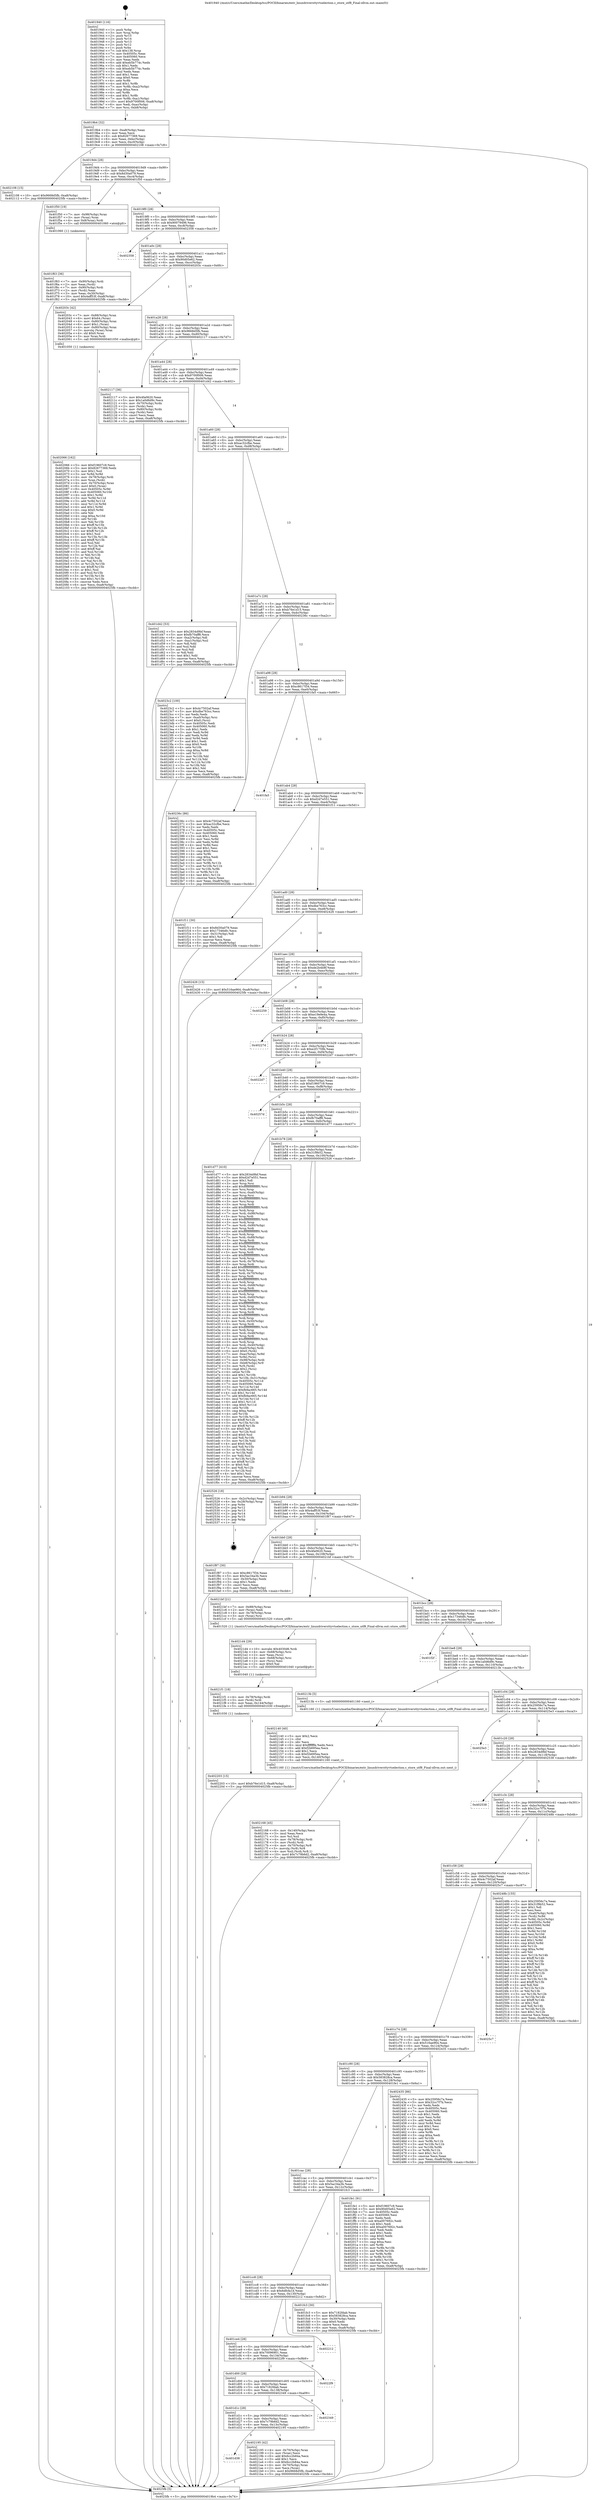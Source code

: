 digraph "0x401940" {
  label = "0x401940 (/mnt/c/Users/mathe/Desktop/tcc/POCII/binaries/extr_linuxdriversttyvtselection.c_store_utf8_Final-ollvm.out::main(0))"
  labelloc = "t"
  node[shape=record]

  Entry [label="",width=0.3,height=0.3,shape=circle,fillcolor=black,style=filled]
  "0x4019b4" [label="{
     0x4019b4 [32]\l
     | [instrs]\l
     &nbsp;&nbsp;0x4019b4 \<+6\>: mov -0xa8(%rbp),%eax\l
     &nbsp;&nbsp;0x4019ba \<+2\>: mov %eax,%ecx\l
     &nbsp;&nbsp;0x4019bc \<+6\>: sub $0x82677369,%ecx\l
     &nbsp;&nbsp;0x4019c2 \<+6\>: mov %eax,-0xbc(%rbp)\l
     &nbsp;&nbsp;0x4019c8 \<+6\>: mov %ecx,-0xc0(%rbp)\l
     &nbsp;&nbsp;0x4019ce \<+6\>: je 0000000000402108 \<main+0x7c8\>\l
  }"]
  "0x402108" [label="{
     0x402108 [15]\l
     | [instrs]\l
     &nbsp;&nbsp;0x402108 \<+10\>: movl $0x9668d5fb,-0xa8(%rbp)\l
     &nbsp;&nbsp;0x402112 \<+5\>: jmp 00000000004025fb \<main+0xcbb\>\l
  }"]
  "0x4019d4" [label="{
     0x4019d4 [28]\l
     | [instrs]\l
     &nbsp;&nbsp;0x4019d4 \<+5\>: jmp 00000000004019d9 \<main+0x99\>\l
     &nbsp;&nbsp;0x4019d9 \<+6\>: mov -0xbc(%rbp),%eax\l
     &nbsp;&nbsp;0x4019df \<+5\>: sub $0x8d30a079,%eax\l
     &nbsp;&nbsp;0x4019e4 \<+6\>: mov %eax,-0xc4(%rbp)\l
     &nbsp;&nbsp;0x4019ea \<+6\>: je 0000000000401f50 \<main+0x610\>\l
  }"]
  Exit [label="",width=0.3,height=0.3,shape=circle,fillcolor=black,style=filled,peripheries=2]
  "0x401f50" [label="{
     0x401f50 [19]\l
     | [instrs]\l
     &nbsp;&nbsp;0x401f50 \<+7\>: mov -0x98(%rbp),%rax\l
     &nbsp;&nbsp;0x401f57 \<+3\>: mov (%rax),%rax\l
     &nbsp;&nbsp;0x401f5a \<+4\>: mov 0x8(%rax),%rdi\l
     &nbsp;&nbsp;0x401f5e \<+5\>: call 0000000000401060 \<atoi@plt\>\l
     | [calls]\l
     &nbsp;&nbsp;0x401060 \{1\} (unknown)\l
  }"]
  "0x4019f0" [label="{
     0x4019f0 [28]\l
     | [instrs]\l
     &nbsp;&nbsp;0x4019f0 \<+5\>: jmp 00000000004019f5 \<main+0xb5\>\l
     &nbsp;&nbsp;0x4019f5 \<+6\>: mov -0xbc(%rbp),%eax\l
     &nbsp;&nbsp;0x4019fb \<+5\>: sub $0x90079496,%eax\l
     &nbsp;&nbsp;0x401a00 \<+6\>: mov %eax,-0xc8(%rbp)\l
     &nbsp;&nbsp;0x401a06 \<+6\>: je 0000000000402358 \<main+0xa18\>\l
  }"]
  "0x402203" [label="{
     0x402203 [15]\l
     | [instrs]\l
     &nbsp;&nbsp;0x402203 \<+10\>: movl $0xb76e1d15,-0xa8(%rbp)\l
     &nbsp;&nbsp;0x40220d \<+5\>: jmp 00000000004025fb \<main+0xcbb\>\l
  }"]
  "0x402358" [label="{
     0x402358\l
  }", style=dashed]
  "0x401a0c" [label="{
     0x401a0c [28]\l
     | [instrs]\l
     &nbsp;&nbsp;0x401a0c \<+5\>: jmp 0000000000401a11 \<main+0xd1\>\l
     &nbsp;&nbsp;0x401a11 \<+6\>: mov -0xbc(%rbp),%eax\l
     &nbsp;&nbsp;0x401a17 \<+5\>: sub $0x90d05e62,%eax\l
     &nbsp;&nbsp;0x401a1c \<+6\>: mov %eax,-0xcc(%rbp)\l
     &nbsp;&nbsp;0x401a22 \<+6\>: je 000000000040203c \<main+0x6fc\>\l
  }"]
  "0x4021f1" [label="{
     0x4021f1 [18]\l
     | [instrs]\l
     &nbsp;&nbsp;0x4021f1 \<+4\>: mov -0x78(%rbp),%rdi\l
     &nbsp;&nbsp;0x4021f5 \<+3\>: mov (%rdi),%rdi\l
     &nbsp;&nbsp;0x4021f8 \<+6\>: mov %eax,-0x144(%rbp)\l
     &nbsp;&nbsp;0x4021fe \<+5\>: call 0000000000401030 \<free@plt\>\l
     | [calls]\l
     &nbsp;&nbsp;0x401030 \{1\} (unknown)\l
  }"]
  "0x40203c" [label="{
     0x40203c [42]\l
     | [instrs]\l
     &nbsp;&nbsp;0x40203c \<+7\>: mov -0x88(%rbp),%rax\l
     &nbsp;&nbsp;0x402043 \<+6\>: movl $0x64,(%rax)\l
     &nbsp;&nbsp;0x402049 \<+4\>: mov -0x80(%rbp),%rax\l
     &nbsp;&nbsp;0x40204d \<+6\>: movl $0x1,(%rax)\l
     &nbsp;&nbsp;0x402053 \<+4\>: mov -0x80(%rbp),%rax\l
     &nbsp;&nbsp;0x402057 \<+3\>: movslq (%rax),%rax\l
     &nbsp;&nbsp;0x40205a \<+4\>: shl $0x0,%rax\l
     &nbsp;&nbsp;0x40205e \<+3\>: mov %rax,%rdi\l
     &nbsp;&nbsp;0x402061 \<+5\>: call 0000000000401050 \<malloc@plt\>\l
     | [calls]\l
     &nbsp;&nbsp;0x401050 \{1\} (unknown)\l
  }"]
  "0x401a28" [label="{
     0x401a28 [28]\l
     | [instrs]\l
     &nbsp;&nbsp;0x401a28 \<+5\>: jmp 0000000000401a2d \<main+0xed\>\l
     &nbsp;&nbsp;0x401a2d \<+6\>: mov -0xbc(%rbp),%eax\l
     &nbsp;&nbsp;0x401a33 \<+5\>: sub $0x9668d5fb,%eax\l
     &nbsp;&nbsp;0x401a38 \<+6\>: mov %eax,-0xd0(%rbp)\l
     &nbsp;&nbsp;0x401a3e \<+6\>: je 0000000000402117 \<main+0x7d7\>\l
  }"]
  "0x4021d4" [label="{
     0x4021d4 [29]\l
     | [instrs]\l
     &nbsp;&nbsp;0x4021d4 \<+10\>: movabs $0x4030d6,%rdi\l
     &nbsp;&nbsp;0x4021de \<+4\>: mov -0x68(%rbp),%rsi\l
     &nbsp;&nbsp;0x4021e2 \<+2\>: mov %eax,(%rsi)\l
     &nbsp;&nbsp;0x4021e4 \<+4\>: mov -0x68(%rbp),%rsi\l
     &nbsp;&nbsp;0x4021e8 \<+2\>: mov (%rsi),%esi\l
     &nbsp;&nbsp;0x4021ea \<+2\>: mov $0x0,%al\l
     &nbsp;&nbsp;0x4021ec \<+5\>: call 0000000000401040 \<printf@plt\>\l
     | [calls]\l
     &nbsp;&nbsp;0x401040 \{1\} (unknown)\l
  }"]
  "0x402117" [label="{
     0x402117 [36]\l
     | [instrs]\l
     &nbsp;&nbsp;0x402117 \<+5\>: mov $0x4fa0620,%eax\l
     &nbsp;&nbsp;0x40211c \<+5\>: mov $0x1a0d6d9c,%ecx\l
     &nbsp;&nbsp;0x402121 \<+4\>: mov -0x70(%rbp),%rdx\l
     &nbsp;&nbsp;0x402125 \<+2\>: mov (%rdx),%esi\l
     &nbsp;&nbsp;0x402127 \<+4\>: mov -0x80(%rbp),%rdx\l
     &nbsp;&nbsp;0x40212b \<+2\>: cmp (%rdx),%esi\l
     &nbsp;&nbsp;0x40212d \<+3\>: cmovl %ecx,%eax\l
     &nbsp;&nbsp;0x402130 \<+6\>: mov %eax,-0xa8(%rbp)\l
     &nbsp;&nbsp;0x402136 \<+5\>: jmp 00000000004025fb \<main+0xcbb\>\l
  }"]
  "0x401a44" [label="{
     0x401a44 [28]\l
     | [instrs]\l
     &nbsp;&nbsp;0x401a44 \<+5\>: jmp 0000000000401a49 \<main+0x109\>\l
     &nbsp;&nbsp;0x401a49 \<+6\>: mov -0xbc(%rbp),%eax\l
     &nbsp;&nbsp;0x401a4f \<+5\>: sub $0x9700f006,%eax\l
     &nbsp;&nbsp;0x401a54 \<+6\>: mov %eax,-0xd4(%rbp)\l
     &nbsp;&nbsp;0x401a5a \<+6\>: je 0000000000401d42 \<main+0x402\>\l
  }"]
  "0x401d38" [label="{
     0x401d38\l
  }", style=dashed]
  "0x401d42" [label="{
     0x401d42 [53]\l
     | [instrs]\l
     &nbsp;&nbsp;0x401d42 \<+5\>: mov $0x2834d9bf,%eax\l
     &nbsp;&nbsp;0x401d47 \<+5\>: mov $0xfb70aff8,%ecx\l
     &nbsp;&nbsp;0x401d4c \<+6\>: mov -0xa2(%rbp),%dl\l
     &nbsp;&nbsp;0x401d52 \<+7\>: mov -0xa1(%rbp),%sil\l
     &nbsp;&nbsp;0x401d59 \<+3\>: mov %dl,%dil\l
     &nbsp;&nbsp;0x401d5c \<+3\>: and %sil,%dil\l
     &nbsp;&nbsp;0x401d5f \<+3\>: xor %sil,%dl\l
     &nbsp;&nbsp;0x401d62 \<+3\>: or %dl,%dil\l
     &nbsp;&nbsp;0x401d65 \<+4\>: test $0x1,%dil\l
     &nbsp;&nbsp;0x401d69 \<+3\>: cmovne %ecx,%eax\l
     &nbsp;&nbsp;0x401d6c \<+6\>: mov %eax,-0xa8(%rbp)\l
     &nbsp;&nbsp;0x401d72 \<+5\>: jmp 00000000004025fb \<main+0xcbb\>\l
  }"]
  "0x401a60" [label="{
     0x401a60 [28]\l
     | [instrs]\l
     &nbsp;&nbsp;0x401a60 \<+5\>: jmp 0000000000401a65 \<main+0x125\>\l
     &nbsp;&nbsp;0x401a65 \<+6\>: mov -0xbc(%rbp),%eax\l
     &nbsp;&nbsp;0x401a6b \<+5\>: sub $0xac32cfbe,%eax\l
     &nbsp;&nbsp;0x401a70 \<+6\>: mov %eax,-0xd8(%rbp)\l
     &nbsp;&nbsp;0x401a76 \<+6\>: je 00000000004023c2 \<main+0xa82\>\l
  }"]
  "0x4025fb" [label="{
     0x4025fb [5]\l
     | [instrs]\l
     &nbsp;&nbsp;0x4025fb \<+5\>: jmp 00000000004019b4 \<main+0x74\>\l
  }"]
  "0x401940" [label="{
     0x401940 [116]\l
     | [instrs]\l
     &nbsp;&nbsp;0x401940 \<+1\>: push %rbp\l
     &nbsp;&nbsp;0x401941 \<+3\>: mov %rsp,%rbp\l
     &nbsp;&nbsp;0x401944 \<+2\>: push %r15\l
     &nbsp;&nbsp;0x401946 \<+2\>: push %r14\l
     &nbsp;&nbsp;0x401948 \<+2\>: push %r13\l
     &nbsp;&nbsp;0x40194a \<+2\>: push %r12\l
     &nbsp;&nbsp;0x40194c \<+1\>: push %rbx\l
     &nbsp;&nbsp;0x40194d \<+7\>: sub $0x138,%rsp\l
     &nbsp;&nbsp;0x401954 \<+7\>: mov 0x40505c,%eax\l
     &nbsp;&nbsp;0x40195b \<+7\>: mov 0x405060,%ecx\l
     &nbsp;&nbsp;0x401962 \<+2\>: mov %eax,%edx\l
     &nbsp;&nbsp;0x401964 \<+6\>: add $0xeb5b774c,%edx\l
     &nbsp;&nbsp;0x40196a \<+3\>: sub $0x1,%edx\l
     &nbsp;&nbsp;0x40196d \<+6\>: sub $0xeb5b774c,%edx\l
     &nbsp;&nbsp;0x401973 \<+3\>: imul %edx,%eax\l
     &nbsp;&nbsp;0x401976 \<+3\>: and $0x1,%eax\l
     &nbsp;&nbsp;0x401979 \<+3\>: cmp $0x0,%eax\l
     &nbsp;&nbsp;0x40197c \<+4\>: sete %r8b\l
     &nbsp;&nbsp;0x401980 \<+4\>: and $0x1,%r8b\l
     &nbsp;&nbsp;0x401984 \<+7\>: mov %r8b,-0xa2(%rbp)\l
     &nbsp;&nbsp;0x40198b \<+3\>: cmp $0xa,%ecx\l
     &nbsp;&nbsp;0x40198e \<+4\>: setl %r8b\l
     &nbsp;&nbsp;0x401992 \<+4\>: and $0x1,%r8b\l
     &nbsp;&nbsp;0x401996 \<+7\>: mov %r8b,-0xa1(%rbp)\l
     &nbsp;&nbsp;0x40199d \<+10\>: movl $0x9700f006,-0xa8(%rbp)\l
     &nbsp;&nbsp;0x4019a7 \<+6\>: mov %edi,-0xac(%rbp)\l
     &nbsp;&nbsp;0x4019ad \<+7\>: mov %rsi,-0xb8(%rbp)\l
  }"]
  "0x402195" [label="{
     0x402195 [42]\l
     | [instrs]\l
     &nbsp;&nbsp;0x402195 \<+4\>: mov -0x70(%rbp),%rax\l
     &nbsp;&nbsp;0x402199 \<+2\>: mov (%rax),%ecx\l
     &nbsp;&nbsp;0x40219b \<+6\>: add $0x6cc2b84a,%ecx\l
     &nbsp;&nbsp;0x4021a1 \<+3\>: add $0x1,%ecx\l
     &nbsp;&nbsp;0x4021a4 \<+6\>: sub $0x6cc2b84a,%ecx\l
     &nbsp;&nbsp;0x4021aa \<+4\>: mov -0x70(%rbp),%rax\l
     &nbsp;&nbsp;0x4021ae \<+2\>: mov %ecx,(%rax)\l
     &nbsp;&nbsp;0x4021b0 \<+10\>: movl $0x9668d5fb,-0xa8(%rbp)\l
     &nbsp;&nbsp;0x4021ba \<+5\>: jmp 00000000004025fb \<main+0xcbb\>\l
  }"]
  "0x4023c2" [label="{
     0x4023c2 [100]\l
     | [instrs]\l
     &nbsp;&nbsp;0x4023c2 \<+5\>: mov $0x4c7502af,%eax\l
     &nbsp;&nbsp;0x4023c7 \<+5\>: mov $0xdbe763cc,%ecx\l
     &nbsp;&nbsp;0x4023cc \<+2\>: xor %edx,%edx\l
     &nbsp;&nbsp;0x4023ce \<+7\>: mov -0xa0(%rbp),%rsi\l
     &nbsp;&nbsp;0x4023d5 \<+6\>: movl $0x0,(%rsi)\l
     &nbsp;&nbsp;0x4023db \<+7\>: mov 0x40505c,%edi\l
     &nbsp;&nbsp;0x4023e2 \<+8\>: mov 0x405060,%r8d\l
     &nbsp;&nbsp;0x4023ea \<+3\>: sub $0x1,%edx\l
     &nbsp;&nbsp;0x4023ed \<+3\>: mov %edi,%r9d\l
     &nbsp;&nbsp;0x4023f0 \<+3\>: add %edx,%r9d\l
     &nbsp;&nbsp;0x4023f3 \<+4\>: imul %r9d,%edi\l
     &nbsp;&nbsp;0x4023f7 \<+3\>: and $0x1,%edi\l
     &nbsp;&nbsp;0x4023fa \<+3\>: cmp $0x0,%edi\l
     &nbsp;&nbsp;0x4023fd \<+4\>: sete %r10b\l
     &nbsp;&nbsp;0x402401 \<+4\>: cmp $0xa,%r8d\l
     &nbsp;&nbsp;0x402405 \<+4\>: setl %r11b\l
     &nbsp;&nbsp;0x402409 \<+3\>: mov %r10b,%bl\l
     &nbsp;&nbsp;0x40240c \<+3\>: and %r11b,%bl\l
     &nbsp;&nbsp;0x40240f \<+3\>: xor %r11b,%r10b\l
     &nbsp;&nbsp;0x402412 \<+3\>: or %r10b,%bl\l
     &nbsp;&nbsp;0x402415 \<+3\>: test $0x1,%bl\l
     &nbsp;&nbsp;0x402418 \<+3\>: cmovne %ecx,%eax\l
     &nbsp;&nbsp;0x40241b \<+6\>: mov %eax,-0xa8(%rbp)\l
     &nbsp;&nbsp;0x402421 \<+5\>: jmp 00000000004025fb \<main+0xcbb\>\l
  }"]
  "0x401a7c" [label="{
     0x401a7c [28]\l
     | [instrs]\l
     &nbsp;&nbsp;0x401a7c \<+5\>: jmp 0000000000401a81 \<main+0x141\>\l
     &nbsp;&nbsp;0x401a81 \<+6\>: mov -0xbc(%rbp),%eax\l
     &nbsp;&nbsp;0x401a87 \<+5\>: sub $0xb76e1d15,%eax\l
     &nbsp;&nbsp;0x401a8c \<+6\>: mov %eax,-0xdc(%rbp)\l
     &nbsp;&nbsp;0x401a92 \<+6\>: je 000000000040236c \<main+0xa2c\>\l
  }"]
  "0x401d1c" [label="{
     0x401d1c [28]\l
     | [instrs]\l
     &nbsp;&nbsp;0x401d1c \<+5\>: jmp 0000000000401d21 \<main+0x3e1\>\l
     &nbsp;&nbsp;0x401d21 \<+6\>: mov -0xbc(%rbp),%eax\l
     &nbsp;&nbsp;0x401d27 \<+5\>: sub $0x7c79b6d2,%eax\l
     &nbsp;&nbsp;0x401d2c \<+6\>: mov %eax,-0x13c(%rbp)\l
     &nbsp;&nbsp;0x401d32 \<+6\>: je 0000000000402195 \<main+0x855\>\l
  }"]
  "0x40236c" [label="{
     0x40236c [86]\l
     | [instrs]\l
     &nbsp;&nbsp;0x40236c \<+5\>: mov $0x4c7502af,%eax\l
     &nbsp;&nbsp;0x402371 \<+5\>: mov $0xac32cfbe,%ecx\l
     &nbsp;&nbsp;0x402376 \<+2\>: xor %edx,%edx\l
     &nbsp;&nbsp;0x402378 \<+7\>: mov 0x40505c,%esi\l
     &nbsp;&nbsp;0x40237f \<+7\>: mov 0x405060,%edi\l
     &nbsp;&nbsp;0x402386 \<+3\>: sub $0x1,%edx\l
     &nbsp;&nbsp;0x402389 \<+3\>: mov %esi,%r8d\l
     &nbsp;&nbsp;0x40238c \<+3\>: add %edx,%r8d\l
     &nbsp;&nbsp;0x40238f \<+4\>: imul %r8d,%esi\l
     &nbsp;&nbsp;0x402393 \<+3\>: and $0x1,%esi\l
     &nbsp;&nbsp;0x402396 \<+3\>: cmp $0x0,%esi\l
     &nbsp;&nbsp;0x402399 \<+4\>: sete %r9b\l
     &nbsp;&nbsp;0x40239d \<+3\>: cmp $0xa,%edi\l
     &nbsp;&nbsp;0x4023a0 \<+4\>: setl %r10b\l
     &nbsp;&nbsp;0x4023a4 \<+3\>: mov %r9b,%r11b\l
     &nbsp;&nbsp;0x4023a7 \<+3\>: and %r10b,%r11b\l
     &nbsp;&nbsp;0x4023aa \<+3\>: xor %r10b,%r9b\l
     &nbsp;&nbsp;0x4023ad \<+3\>: or %r9b,%r11b\l
     &nbsp;&nbsp;0x4023b0 \<+4\>: test $0x1,%r11b\l
     &nbsp;&nbsp;0x4023b4 \<+3\>: cmovne %ecx,%eax\l
     &nbsp;&nbsp;0x4023b7 \<+6\>: mov %eax,-0xa8(%rbp)\l
     &nbsp;&nbsp;0x4023bd \<+5\>: jmp 00000000004025fb \<main+0xcbb\>\l
  }"]
  "0x401a98" [label="{
     0x401a98 [28]\l
     | [instrs]\l
     &nbsp;&nbsp;0x401a98 \<+5\>: jmp 0000000000401a9d \<main+0x15d\>\l
     &nbsp;&nbsp;0x401a9d \<+6\>: mov -0xbc(%rbp),%eax\l
     &nbsp;&nbsp;0x401aa3 \<+5\>: sub $0xc8617f34,%eax\l
     &nbsp;&nbsp;0x401aa8 \<+6\>: mov %eax,-0xe0(%rbp)\l
     &nbsp;&nbsp;0x401aae \<+6\>: je 0000000000401fa5 \<main+0x665\>\l
  }"]
  "0x402349" [label="{
     0x402349\l
  }", style=dashed]
  "0x401fa5" [label="{
     0x401fa5\l
  }", style=dashed]
  "0x401ab4" [label="{
     0x401ab4 [28]\l
     | [instrs]\l
     &nbsp;&nbsp;0x401ab4 \<+5\>: jmp 0000000000401ab9 \<main+0x179\>\l
     &nbsp;&nbsp;0x401ab9 \<+6\>: mov -0xbc(%rbp),%eax\l
     &nbsp;&nbsp;0x401abf \<+5\>: sub $0xd2d7e551,%eax\l
     &nbsp;&nbsp;0x401ac4 \<+6\>: mov %eax,-0xe4(%rbp)\l
     &nbsp;&nbsp;0x401aca \<+6\>: je 0000000000401f11 \<main+0x5d1\>\l
  }"]
  "0x401d00" [label="{
     0x401d00 [28]\l
     | [instrs]\l
     &nbsp;&nbsp;0x401d00 \<+5\>: jmp 0000000000401d05 \<main+0x3c5\>\l
     &nbsp;&nbsp;0x401d05 \<+6\>: mov -0xbc(%rbp),%eax\l
     &nbsp;&nbsp;0x401d0b \<+5\>: sub $0x7182fdab,%eax\l
     &nbsp;&nbsp;0x401d10 \<+6\>: mov %eax,-0x138(%rbp)\l
     &nbsp;&nbsp;0x401d16 \<+6\>: je 0000000000402349 \<main+0xa09\>\l
  }"]
  "0x401f11" [label="{
     0x401f11 [30]\l
     | [instrs]\l
     &nbsp;&nbsp;0x401f11 \<+5\>: mov $0x8d30a079,%eax\l
     &nbsp;&nbsp;0x401f16 \<+5\>: mov $0x17346dfc,%ecx\l
     &nbsp;&nbsp;0x401f1b \<+3\>: mov -0x31(%rbp),%dl\l
     &nbsp;&nbsp;0x401f1e \<+3\>: test $0x1,%dl\l
     &nbsp;&nbsp;0x401f21 \<+3\>: cmovne %ecx,%eax\l
     &nbsp;&nbsp;0x401f24 \<+6\>: mov %eax,-0xa8(%rbp)\l
     &nbsp;&nbsp;0x401f2a \<+5\>: jmp 00000000004025fb \<main+0xcbb\>\l
  }"]
  "0x401ad0" [label="{
     0x401ad0 [28]\l
     | [instrs]\l
     &nbsp;&nbsp;0x401ad0 \<+5\>: jmp 0000000000401ad5 \<main+0x195\>\l
     &nbsp;&nbsp;0x401ad5 \<+6\>: mov -0xbc(%rbp),%eax\l
     &nbsp;&nbsp;0x401adb \<+5\>: sub $0xdbe763cc,%eax\l
     &nbsp;&nbsp;0x401ae0 \<+6\>: mov %eax,-0xe8(%rbp)\l
     &nbsp;&nbsp;0x401ae6 \<+6\>: je 0000000000402426 \<main+0xae6\>\l
  }"]
  "0x4022f9" [label="{
     0x4022f9\l
  }", style=dashed]
  "0x402426" [label="{
     0x402426 [15]\l
     | [instrs]\l
     &nbsp;&nbsp;0x402426 \<+10\>: movl $0x516ae964,-0xa8(%rbp)\l
     &nbsp;&nbsp;0x402430 \<+5\>: jmp 00000000004025fb \<main+0xcbb\>\l
  }"]
  "0x401aec" [label="{
     0x401aec [28]\l
     | [instrs]\l
     &nbsp;&nbsp;0x401aec \<+5\>: jmp 0000000000401af1 \<main+0x1b1\>\l
     &nbsp;&nbsp;0x401af1 \<+6\>: mov -0xbc(%rbp),%eax\l
     &nbsp;&nbsp;0x401af7 \<+5\>: sub $0xde2b4b8f,%eax\l
     &nbsp;&nbsp;0x401afc \<+6\>: mov %eax,-0xec(%rbp)\l
     &nbsp;&nbsp;0x401b02 \<+6\>: je 0000000000402259 \<main+0x919\>\l
  }"]
  "0x401ce4" [label="{
     0x401ce4 [28]\l
     | [instrs]\l
     &nbsp;&nbsp;0x401ce4 \<+5\>: jmp 0000000000401ce9 \<main+0x3a9\>\l
     &nbsp;&nbsp;0x401ce9 \<+6\>: mov -0xbc(%rbp),%eax\l
     &nbsp;&nbsp;0x401cef \<+5\>: sub $0x70096901,%eax\l
     &nbsp;&nbsp;0x401cf4 \<+6\>: mov %eax,-0x134(%rbp)\l
     &nbsp;&nbsp;0x401cfa \<+6\>: je 00000000004022f9 \<main+0x9b9\>\l
  }"]
  "0x402259" [label="{
     0x402259\l
  }", style=dashed]
  "0x401b08" [label="{
     0x401b08 [28]\l
     | [instrs]\l
     &nbsp;&nbsp;0x401b08 \<+5\>: jmp 0000000000401b0d \<main+0x1cd\>\l
     &nbsp;&nbsp;0x401b0d \<+6\>: mov -0xbc(%rbp),%eax\l
     &nbsp;&nbsp;0x401b13 \<+5\>: sub $0xe19e9e4a,%eax\l
     &nbsp;&nbsp;0x401b18 \<+6\>: mov %eax,-0xf0(%rbp)\l
     &nbsp;&nbsp;0x401b1e \<+6\>: je 000000000040227d \<main+0x93d\>\l
  }"]
  "0x402212" [label="{
     0x402212\l
  }", style=dashed]
  "0x40227d" [label="{
     0x40227d\l
  }", style=dashed]
  "0x401b24" [label="{
     0x401b24 [28]\l
     | [instrs]\l
     &nbsp;&nbsp;0x401b24 \<+5\>: jmp 0000000000401b29 \<main+0x1e9\>\l
     &nbsp;&nbsp;0x401b29 \<+6\>: mov -0xbc(%rbp),%eax\l
     &nbsp;&nbsp;0x401b2f \<+5\>: sub $0xe2f1759b,%eax\l
     &nbsp;&nbsp;0x401b34 \<+6\>: mov %eax,-0xf4(%rbp)\l
     &nbsp;&nbsp;0x401b3a \<+6\>: je 00000000004022d7 \<main+0x997\>\l
  }"]
  "0x402168" [label="{
     0x402168 [45]\l
     | [instrs]\l
     &nbsp;&nbsp;0x402168 \<+6\>: mov -0x140(%rbp),%ecx\l
     &nbsp;&nbsp;0x40216e \<+3\>: imul %eax,%ecx\l
     &nbsp;&nbsp;0x402171 \<+3\>: mov %cl,%sil\l
     &nbsp;&nbsp;0x402174 \<+4\>: mov -0x78(%rbp),%rdi\l
     &nbsp;&nbsp;0x402178 \<+3\>: mov (%rdi),%rdi\l
     &nbsp;&nbsp;0x40217b \<+4\>: mov -0x70(%rbp),%r8\l
     &nbsp;&nbsp;0x40217f \<+3\>: movslq (%r8),%r8\l
     &nbsp;&nbsp;0x402182 \<+4\>: mov %sil,(%rdi,%r8,1)\l
     &nbsp;&nbsp;0x402186 \<+10\>: movl $0x7c79b6d2,-0xa8(%rbp)\l
     &nbsp;&nbsp;0x402190 \<+5\>: jmp 00000000004025fb \<main+0xcbb\>\l
  }"]
  "0x4022d7" [label="{
     0x4022d7\l
  }", style=dashed]
  "0x401b40" [label="{
     0x401b40 [28]\l
     | [instrs]\l
     &nbsp;&nbsp;0x401b40 \<+5\>: jmp 0000000000401b45 \<main+0x205\>\l
     &nbsp;&nbsp;0x401b45 \<+6\>: mov -0xbc(%rbp),%eax\l
     &nbsp;&nbsp;0x401b4b \<+5\>: sub $0xf19607c9,%eax\l
     &nbsp;&nbsp;0x401b50 \<+6\>: mov %eax,-0xf8(%rbp)\l
     &nbsp;&nbsp;0x401b56 \<+6\>: je 000000000040257d \<main+0xc3d\>\l
  }"]
  "0x402140" [label="{
     0x402140 [40]\l
     | [instrs]\l
     &nbsp;&nbsp;0x402140 \<+5\>: mov $0x2,%ecx\l
     &nbsp;&nbsp;0x402145 \<+1\>: cltd\l
     &nbsp;&nbsp;0x402146 \<+2\>: idiv %ecx\l
     &nbsp;&nbsp;0x402148 \<+6\>: imul $0xfffffffe,%edx,%ecx\l
     &nbsp;&nbsp;0x40214e \<+6\>: add $0xf2b695ea,%ecx\l
     &nbsp;&nbsp;0x402154 \<+3\>: add $0x1,%ecx\l
     &nbsp;&nbsp;0x402157 \<+6\>: sub $0xf2b695ea,%ecx\l
     &nbsp;&nbsp;0x40215d \<+6\>: mov %ecx,-0x140(%rbp)\l
     &nbsp;&nbsp;0x402163 \<+5\>: call 0000000000401160 \<next_i\>\l
     | [calls]\l
     &nbsp;&nbsp;0x401160 \{1\} (/mnt/c/Users/mathe/Desktop/tcc/POCII/binaries/extr_linuxdriversttyvtselection.c_store_utf8_Final-ollvm.out::next_i)\l
  }"]
  "0x40257d" [label="{
     0x40257d\l
  }", style=dashed]
  "0x401b5c" [label="{
     0x401b5c [28]\l
     | [instrs]\l
     &nbsp;&nbsp;0x401b5c \<+5\>: jmp 0000000000401b61 \<main+0x221\>\l
     &nbsp;&nbsp;0x401b61 \<+6\>: mov -0xbc(%rbp),%eax\l
     &nbsp;&nbsp;0x401b67 \<+5\>: sub $0xfb70aff8,%eax\l
     &nbsp;&nbsp;0x401b6c \<+6\>: mov %eax,-0xfc(%rbp)\l
     &nbsp;&nbsp;0x401b72 \<+6\>: je 0000000000401d77 \<main+0x437\>\l
  }"]
  "0x402066" [label="{
     0x402066 [162]\l
     | [instrs]\l
     &nbsp;&nbsp;0x402066 \<+5\>: mov $0xf19607c9,%ecx\l
     &nbsp;&nbsp;0x40206b \<+5\>: mov $0x82677369,%edx\l
     &nbsp;&nbsp;0x402070 \<+3\>: mov $0x1,%sil\l
     &nbsp;&nbsp;0x402073 \<+3\>: xor %r8d,%r8d\l
     &nbsp;&nbsp;0x402076 \<+4\>: mov -0x78(%rbp),%rdi\l
     &nbsp;&nbsp;0x40207a \<+3\>: mov %rax,(%rdi)\l
     &nbsp;&nbsp;0x40207d \<+4\>: mov -0x70(%rbp),%rax\l
     &nbsp;&nbsp;0x402081 \<+6\>: movl $0x0,(%rax)\l
     &nbsp;&nbsp;0x402087 \<+8\>: mov 0x40505c,%r9d\l
     &nbsp;&nbsp;0x40208f \<+8\>: mov 0x405060,%r10d\l
     &nbsp;&nbsp;0x402097 \<+4\>: sub $0x1,%r8d\l
     &nbsp;&nbsp;0x40209b \<+3\>: mov %r9d,%r11d\l
     &nbsp;&nbsp;0x40209e \<+3\>: add %r8d,%r11d\l
     &nbsp;&nbsp;0x4020a1 \<+4\>: imul %r11d,%r9d\l
     &nbsp;&nbsp;0x4020a5 \<+4\>: and $0x1,%r9d\l
     &nbsp;&nbsp;0x4020a9 \<+4\>: cmp $0x0,%r9d\l
     &nbsp;&nbsp;0x4020ad \<+3\>: sete %bl\l
     &nbsp;&nbsp;0x4020b0 \<+4\>: cmp $0xa,%r10d\l
     &nbsp;&nbsp;0x4020b4 \<+4\>: setl %r14b\l
     &nbsp;&nbsp;0x4020b8 \<+3\>: mov %bl,%r15b\l
     &nbsp;&nbsp;0x4020bb \<+4\>: xor $0xff,%r15b\l
     &nbsp;&nbsp;0x4020bf \<+3\>: mov %r14b,%r12b\l
     &nbsp;&nbsp;0x4020c2 \<+4\>: xor $0xff,%r12b\l
     &nbsp;&nbsp;0x4020c6 \<+4\>: xor $0x1,%sil\l
     &nbsp;&nbsp;0x4020ca \<+3\>: mov %r15b,%r13b\l
     &nbsp;&nbsp;0x4020cd \<+4\>: and $0xff,%r13b\l
     &nbsp;&nbsp;0x4020d1 \<+3\>: and %sil,%bl\l
     &nbsp;&nbsp;0x4020d4 \<+3\>: mov %r12b,%al\l
     &nbsp;&nbsp;0x4020d7 \<+2\>: and $0xff,%al\l
     &nbsp;&nbsp;0x4020d9 \<+3\>: and %sil,%r14b\l
     &nbsp;&nbsp;0x4020dc \<+3\>: or %bl,%r13b\l
     &nbsp;&nbsp;0x4020df \<+3\>: or %r14b,%al\l
     &nbsp;&nbsp;0x4020e2 \<+3\>: xor %al,%r13b\l
     &nbsp;&nbsp;0x4020e5 \<+3\>: or %r12b,%r15b\l
     &nbsp;&nbsp;0x4020e8 \<+4\>: xor $0xff,%r15b\l
     &nbsp;&nbsp;0x4020ec \<+4\>: or $0x1,%sil\l
     &nbsp;&nbsp;0x4020f0 \<+3\>: and %sil,%r15b\l
     &nbsp;&nbsp;0x4020f3 \<+3\>: or %r15b,%r13b\l
     &nbsp;&nbsp;0x4020f6 \<+4\>: test $0x1,%r13b\l
     &nbsp;&nbsp;0x4020fa \<+3\>: cmovne %edx,%ecx\l
     &nbsp;&nbsp;0x4020fd \<+6\>: mov %ecx,-0xa8(%rbp)\l
     &nbsp;&nbsp;0x402103 \<+5\>: jmp 00000000004025fb \<main+0xcbb\>\l
  }"]
  "0x401d77" [label="{
     0x401d77 [410]\l
     | [instrs]\l
     &nbsp;&nbsp;0x401d77 \<+5\>: mov $0x2834d9bf,%eax\l
     &nbsp;&nbsp;0x401d7c \<+5\>: mov $0xd2d7e551,%ecx\l
     &nbsp;&nbsp;0x401d81 \<+2\>: mov $0x1,%dl\l
     &nbsp;&nbsp;0x401d83 \<+3\>: mov %rsp,%rsi\l
     &nbsp;&nbsp;0x401d86 \<+4\>: add $0xfffffffffffffff0,%rsi\l
     &nbsp;&nbsp;0x401d8a \<+3\>: mov %rsi,%rsp\l
     &nbsp;&nbsp;0x401d8d \<+7\>: mov %rsi,-0xa0(%rbp)\l
     &nbsp;&nbsp;0x401d94 \<+3\>: mov %rsp,%rsi\l
     &nbsp;&nbsp;0x401d97 \<+4\>: add $0xfffffffffffffff0,%rsi\l
     &nbsp;&nbsp;0x401d9b \<+3\>: mov %rsi,%rsp\l
     &nbsp;&nbsp;0x401d9e \<+3\>: mov %rsp,%rdi\l
     &nbsp;&nbsp;0x401da1 \<+4\>: add $0xfffffffffffffff0,%rdi\l
     &nbsp;&nbsp;0x401da5 \<+3\>: mov %rdi,%rsp\l
     &nbsp;&nbsp;0x401da8 \<+7\>: mov %rdi,-0x98(%rbp)\l
     &nbsp;&nbsp;0x401daf \<+3\>: mov %rsp,%rdi\l
     &nbsp;&nbsp;0x401db2 \<+4\>: add $0xfffffffffffffff0,%rdi\l
     &nbsp;&nbsp;0x401db6 \<+3\>: mov %rdi,%rsp\l
     &nbsp;&nbsp;0x401db9 \<+7\>: mov %rdi,-0x90(%rbp)\l
     &nbsp;&nbsp;0x401dc0 \<+3\>: mov %rsp,%rdi\l
     &nbsp;&nbsp;0x401dc3 \<+4\>: add $0xfffffffffffffff0,%rdi\l
     &nbsp;&nbsp;0x401dc7 \<+3\>: mov %rdi,%rsp\l
     &nbsp;&nbsp;0x401dca \<+7\>: mov %rdi,-0x88(%rbp)\l
     &nbsp;&nbsp;0x401dd1 \<+3\>: mov %rsp,%rdi\l
     &nbsp;&nbsp;0x401dd4 \<+4\>: add $0xfffffffffffffff0,%rdi\l
     &nbsp;&nbsp;0x401dd8 \<+3\>: mov %rdi,%rsp\l
     &nbsp;&nbsp;0x401ddb \<+4\>: mov %rdi,-0x80(%rbp)\l
     &nbsp;&nbsp;0x401ddf \<+3\>: mov %rsp,%rdi\l
     &nbsp;&nbsp;0x401de2 \<+4\>: add $0xfffffffffffffff0,%rdi\l
     &nbsp;&nbsp;0x401de6 \<+3\>: mov %rdi,%rsp\l
     &nbsp;&nbsp;0x401de9 \<+4\>: mov %rdi,-0x78(%rbp)\l
     &nbsp;&nbsp;0x401ded \<+3\>: mov %rsp,%rdi\l
     &nbsp;&nbsp;0x401df0 \<+4\>: add $0xfffffffffffffff0,%rdi\l
     &nbsp;&nbsp;0x401df4 \<+3\>: mov %rdi,%rsp\l
     &nbsp;&nbsp;0x401df7 \<+4\>: mov %rdi,-0x70(%rbp)\l
     &nbsp;&nbsp;0x401dfb \<+3\>: mov %rsp,%rdi\l
     &nbsp;&nbsp;0x401dfe \<+4\>: add $0xfffffffffffffff0,%rdi\l
     &nbsp;&nbsp;0x401e02 \<+3\>: mov %rdi,%rsp\l
     &nbsp;&nbsp;0x401e05 \<+4\>: mov %rdi,-0x68(%rbp)\l
     &nbsp;&nbsp;0x401e09 \<+3\>: mov %rsp,%rdi\l
     &nbsp;&nbsp;0x401e0c \<+4\>: add $0xfffffffffffffff0,%rdi\l
     &nbsp;&nbsp;0x401e10 \<+3\>: mov %rdi,%rsp\l
     &nbsp;&nbsp;0x401e13 \<+4\>: mov %rdi,-0x60(%rbp)\l
     &nbsp;&nbsp;0x401e17 \<+3\>: mov %rsp,%rdi\l
     &nbsp;&nbsp;0x401e1a \<+4\>: add $0xfffffffffffffff0,%rdi\l
     &nbsp;&nbsp;0x401e1e \<+3\>: mov %rdi,%rsp\l
     &nbsp;&nbsp;0x401e21 \<+4\>: mov %rdi,-0x58(%rbp)\l
     &nbsp;&nbsp;0x401e25 \<+3\>: mov %rsp,%rdi\l
     &nbsp;&nbsp;0x401e28 \<+4\>: add $0xfffffffffffffff0,%rdi\l
     &nbsp;&nbsp;0x401e2c \<+3\>: mov %rdi,%rsp\l
     &nbsp;&nbsp;0x401e2f \<+4\>: mov %rdi,-0x50(%rbp)\l
     &nbsp;&nbsp;0x401e33 \<+3\>: mov %rsp,%rdi\l
     &nbsp;&nbsp;0x401e36 \<+4\>: add $0xfffffffffffffff0,%rdi\l
     &nbsp;&nbsp;0x401e3a \<+3\>: mov %rdi,%rsp\l
     &nbsp;&nbsp;0x401e3d \<+4\>: mov %rdi,-0x48(%rbp)\l
     &nbsp;&nbsp;0x401e41 \<+3\>: mov %rsp,%rdi\l
     &nbsp;&nbsp;0x401e44 \<+4\>: add $0xfffffffffffffff0,%rdi\l
     &nbsp;&nbsp;0x401e48 \<+3\>: mov %rdi,%rsp\l
     &nbsp;&nbsp;0x401e4b \<+4\>: mov %rdi,-0x40(%rbp)\l
     &nbsp;&nbsp;0x401e4f \<+7\>: mov -0xa0(%rbp),%rdi\l
     &nbsp;&nbsp;0x401e56 \<+6\>: movl $0x0,(%rdi)\l
     &nbsp;&nbsp;0x401e5c \<+7\>: mov -0xac(%rbp),%r8d\l
     &nbsp;&nbsp;0x401e63 \<+3\>: mov %r8d,(%rsi)\l
     &nbsp;&nbsp;0x401e66 \<+7\>: mov -0x98(%rbp),%rdi\l
     &nbsp;&nbsp;0x401e6d \<+7\>: mov -0xb8(%rbp),%r9\l
     &nbsp;&nbsp;0x401e74 \<+3\>: mov %r9,(%rdi)\l
     &nbsp;&nbsp;0x401e77 \<+3\>: cmpl $0x2,(%rsi)\l
     &nbsp;&nbsp;0x401e7a \<+4\>: setne %r10b\l
     &nbsp;&nbsp;0x401e7e \<+4\>: and $0x1,%r10b\l
     &nbsp;&nbsp;0x401e82 \<+4\>: mov %r10b,-0x31(%rbp)\l
     &nbsp;&nbsp;0x401e86 \<+8\>: mov 0x40505c,%r11d\l
     &nbsp;&nbsp;0x401e8e \<+7\>: mov 0x405060,%ebx\l
     &nbsp;&nbsp;0x401e95 \<+3\>: mov %r11d,%r14d\l
     &nbsp;&nbsp;0x401e98 \<+7\>: sub $0xfb9ac665,%r14d\l
     &nbsp;&nbsp;0x401e9f \<+4\>: sub $0x1,%r14d\l
     &nbsp;&nbsp;0x401ea3 \<+7\>: add $0xfb9ac665,%r14d\l
     &nbsp;&nbsp;0x401eaa \<+4\>: imul %r14d,%r11d\l
     &nbsp;&nbsp;0x401eae \<+4\>: and $0x1,%r11d\l
     &nbsp;&nbsp;0x401eb2 \<+4\>: cmp $0x0,%r11d\l
     &nbsp;&nbsp;0x401eb6 \<+4\>: sete %r10b\l
     &nbsp;&nbsp;0x401eba \<+3\>: cmp $0xa,%ebx\l
     &nbsp;&nbsp;0x401ebd \<+4\>: setl %r15b\l
     &nbsp;&nbsp;0x401ec1 \<+3\>: mov %r10b,%r12b\l
     &nbsp;&nbsp;0x401ec4 \<+4\>: xor $0xff,%r12b\l
     &nbsp;&nbsp;0x401ec8 \<+3\>: mov %r15b,%r13b\l
     &nbsp;&nbsp;0x401ecb \<+4\>: xor $0xff,%r13b\l
     &nbsp;&nbsp;0x401ecf \<+3\>: xor $0x0,%dl\l
     &nbsp;&nbsp;0x401ed2 \<+3\>: mov %r12b,%sil\l
     &nbsp;&nbsp;0x401ed5 \<+4\>: and $0x0,%sil\l
     &nbsp;&nbsp;0x401ed9 \<+3\>: and %dl,%r10b\l
     &nbsp;&nbsp;0x401edc \<+3\>: mov %r13b,%dil\l
     &nbsp;&nbsp;0x401edf \<+4\>: and $0x0,%dil\l
     &nbsp;&nbsp;0x401ee3 \<+3\>: and %dl,%r15b\l
     &nbsp;&nbsp;0x401ee6 \<+3\>: or %r10b,%sil\l
     &nbsp;&nbsp;0x401ee9 \<+3\>: or %r15b,%dil\l
     &nbsp;&nbsp;0x401eec \<+3\>: xor %dil,%sil\l
     &nbsp;&nbsp;0x401eef \<+3\>: or %r13b,%r12b\l
     &nbsp;&nbsp;0x401ef2 \<+4\>: xor $0xff,%r12b\l
     &nbsp;&nbsp;0x401ef6 \<+3\>: or $0x0,%dl\l
     &nbsp;&nbsp;0x401ef9 \<+3\>: and %dl,%r12b\l
     &nbsp;&nbsp;0x401efc \<+3\>: or %r12b,%sil\l
     &nbsp;&nbsp;0x401eff \<+4\>: test $0x1,%sil\l
     &nbsp;&nbsp;0x401f03 \<+3\>: cmovne %ecx,%eax\l
     &nbsp;&nbsp;0x401f06 \<+6\>: mov %eax,-0xa8(%rbp)\l
     &nbsp;&nbsp;0x401f0c \<+5\>: jmp 00000000004025fb \<main+0xcbb\>\l
  }"]
  "0x401b78" [label="{
     0x401b78 [28]\l
     | [instrs]\l
     &nbsp;&nbsp;0x401b78 \<+5\>: jmp 0000000000401b7d \<main+0x23d\>\l
     &nbsp;&nbsp;0x401b7d \<+6\>: mov -0xbc(%rbp),%eax\l
     &nbsp;&nbsp;0x401b83 \<+5\>: sub $0x31f9b52,%eax\l
     &nbsp;&nbsp;0x401b88 \<+6\>: mov %eax,-0x100(%rbp)\l
     &nbsp;&nbsp;0x401b8e \<+6\>: je 0000000000402526 \<main+0xbe6\>\l
  }"]
  "0x401cc8" [label="{
     0x401cc8 [28]\l
     | [instrs]\l
     &nbsp;&nbsp;0x401cc8 \<+5\>: jmp 0000000000401ccd \<main+0x38d\>\l
     &nbsp;&nbsp;0x401ccd \<+6\>: mov -0xbc(%rbp),%eax\l
     &nbsp;&nbsp;0x401cd3 \<+5\>: sub $0x6dfcfa1d,%eax\l
     &nbsp;&nbsp;0x401cd8 \<+6\>: mov %eax,-0x130(%rbp)\l
     &nbsp;&nbsp;0x401cde \<+6\>: je 0000000000402212 \<main+0x8d2\>\l
  }"]
  "0x401f63" [label="{
     0x401f63 [36]\l
     | [instrs]\l
     &nbsp;&nbsp;0x401f63 \<+7\>: mov -0x90(%rbp),%rdi\l
     &nbsp;&nbsp;0x401f6a \<+2\>: mov %eax,(%rdi)\l
     &nbsp;&nbsp;0x401f6c \<+7\>: mov -0x90(%rbp),%rdi\l
     &nbsp;&nbsp;0x401f73 \<+2\>: mov (%rdi),%eax\l
     &nbsp;&nbsp;0x401f75 \<+3\>: mov %eax,-0x30(%rbp)\l
     &nbsp;&nbsp;0x401f78 \<+10\>: movl $0x4aff53f,-0xa8(%rbp)\l
     &nbsp;&nbsp;0x401f82 \<+5\>: jmp 00000000004025fb \<main+0xcbb\>\l
  }"]
  "0x401fc3" [label="{
     0x401fc3 [30]\l
     | [instrs]\l
     &nbsp;&nbsp;0x401fc3 \<+5\>: mov $0x7182fdab,%eax\l
     &nbsp;&nbsp;0x401fc8 \<+5\>: mov $0x583828ca,%ecx\l
     &nbsp;&nbsp;0x401fcd \<+3\>: mov -0x30(%rbp),%edx\l
     &nbsp;&nbsp;0x401fd0 \<+3\>: cmp $0x0,%edx\l
     &nbsp;&nbsp;0x401fd3 \<+3\>: cmove %ecx,%eax\l
     &nbsp;&nbsp;0x401fd6 \<+6\>: mov %eax,-0xa8(%rbp)\l
     &nbsp;&nbsp;0x401fdc \<+5\>: jmp 00000000004025fb \<main+0xcbb\>\l
  }"]
  "0x402526" [label="{
     0x402526 [18]\l
     | [instrs]\l
     &nbsp;&nbsp;0x402526 \<+3\>: mov -0x2c(%rbp),%eax\l
     &nbsp;&nbsp;0x402529 \<+4\>: lea -0x28(%rbp),%rsp\l
     &nbsp;&nbsp;0x40252d \<+1\>: pop %rbx\l
     &nbsp;&nbsp;0x40252e \<+2\>: pop %r12\l
     &nbsp;&nbsp;0x402530 \<+2\>: pop %r13\l
     &nbsp;&nbsp;0x402532 \<+2\>: pop %r14\l
     &nbsp;&nbsp;0x402534 \<+2\>: pop %r15\l
     &nbsp;&nbsp;0x402536 \<+1\>: pop %rbp\l
     &nbsp;&nbsp;0x402537 \<+1\>: ret\l
  }"]
  "0x401b94" [label="{
     0x401b94 [28]\l
     | [instrs]\l
     &nbsp;&nbsp;0x401b94 \<+5\>: jmp 0000000000401b99 \<main+0x259\>\l
     &nbsp;&nbsp;0x401b99 \<+6\>: mov -0xbc(%rbp),%eax\l
     &nbsp;&nbsp;0x401b9f \<+5\>: sub $0x4aff53f,%eax\l
     &nbsp;&nbsp;0x401ba4 \<+6\>: mov %eax,-0x104(%rbp)\l
     &nbsp;&nbsp;0x401baa \<+6\>: je 0000000000401f87 \<main+0x647\>\l
  }"]
  "0x401cac" [label="{
     0x401cac [28]\l
     | [instrs]\l
     &nbsp;&nbsp;0x401cac \<+5\>: jmp 0000000000401cb1 \<main+0x371\>\l
     &nbsp;&nbsp;0x401cb1 \<+6\>: mov -0xbc(%rbp),%eax\l
     &nbsp;&nbsp;0x401cb7 \<+5\>: sub $0x5ac34a3b,%eax\l
     &nbsp;&nbsp;0x401cbc \<+6\>: mov %eax,-0x12c(%rbp)\l
     &nbsp;&nbsp;0x401cc2 \<+6\>: je 0000000000401fc3 \<main+0x683\>\l
  }"]
  "0x401f87" [label="{
     0x401f87 [30]\l
     | [instrs]\l
     &nbsp;&nbsp;0x401f87 \<+5\>: mov $0xc8617f34,%eax\l
     &nbsp;&nbsp;0x401f8c \<+5\>: mov $0x5ac34a3b,%ecx\l
     &nbsp;&nbsp;0x401f91 \<+3\>: mov -0x30(%rbp),%edx\l
     &nbsp;&nbsp;0x401f94 \<+3\>: cmp $0x1,%edx\l
     &nbsp;&nbsp;0x401f97 \<+3\>: cmovl %ecx,%eax\l
     &nbsp;&nbsp;0x401f9a \<+6\>: mov %eax,-0xa8(%rbp)\l
     &nbsp;&nbsp;0x401fa0 \<+5\>: jmp 00000000004025fb \<main+0xcbb\>\l
  }"]
  "0x401bb0" [label="{
     0x401bb0 [28]\l
     | [instrs]\l
     &nbsp;&nbsp;0x401bb0 \<+5\>: jmp 0000000000401bb5 \<main+0x275\>\l
     &nbsp;&nbsp;0x401bb5 \<+6\>: mov -0xbc(%rbp),%eax\l
     &nbsp;&nbsp;0x401bbb \<+5\>: sub $0x4fa0620,%eax\l
     &nbsp;&nbsp;0x401bc0 \<+6\>: mov %eax,-0x108(%rbp)\l
     &nbsp;&nbsp;0x401bc6 \<+6\>: je 00000000004021bf \<main+0x87f\>\l
  }"]
  "0x401fe1" [label="{
     0x401fe1 [91]\l
     | [instrs]\l
     &nbsp;&nbsp;0x401fe1 \<+5\>: mov $0xf19607c9,%eax\l
     &nbsp;&nbsp;0x401fe6 \<+5\>: mov $0x90d05e62,%ecx\l
     &nbsp;&nbsp;0x401feb \<+7\>: mov 0x40505c,%edx\l
     &nbsp;&nbsp;0x401ff2 \<+7\>: mov 0x405060,%esi\l
     &nbsp;&nbsp;0x401ff9 \<+2\>: mov %edx,%edi\l
     &nbsp;&nbsp;0x401ffb \<+6\>: sub $0xa007692c,%edi\l
     &nbsp;&nbsp;0x402001 \<+3\>: sub $0x1,%edi\l
     &nbsp;&nbsp;0x402004 \<+6\>: add $0xa007692c,%edi\l
     &nbsp;&nbsp;0x40200a \<+3\>: imul %edi,%edx\l
     &nbsp;&nbsp;0x40200d \<+3\>: and $0x1,%edx\l
     &nbsp;&nbsp;0x402010 \<+3\>: cmp $0x0,%edx\l
     &nbsp;&nbsp;0x402013 \<+4\>: sete %r8b\l
     &nbsp;&nbsp;0x402017 \<+3\>: cmp $0xa,%esi\l
     &nbsp;&nbsp;0x40201a \<+4\>: setl %r9b\l
     &nbsp;&nbsp;0x40201e \<+3\>: mov %r8b,%r10b\l
     &nbsp;&nbsp;0x402021 \<+3\>: and %r9b,%r10b\l
     &nbsp;&nbsp;0x402024 \<+3\>: xor %r9b,%r8b\l
     &nbsp;&nbsp;0x402027 \<+3\>: or %r8b,%r10b\l
     &nbsp;&nbsp;0x40202a \<+4\>: test $0x1,%r10b\l
     &nbsp;&nbsp;0x40202e \<+3\>: cmovne %ecx,%eax\l
     &nbsp;&nbsp;0x402031 \<+6\>: mov %eax,-0xa8(%rbp)\l
     &nbsp;&nbsp;0x402037 \<+5\>: jmp 00000000004025fb \<main+0xcbb\>\l
  }"]
  "0x4021bf" [label="{
     0x4021bf [21]\l
     | [instrs]\l
     &nbsp;&nbsp;0x4021bf \<+7\>: mov -0x88(%rbp),%rax\l
     &nbsp;&nbsp;0x4021c6 \<+2\>: mov (%rax),%edi\l
     &nbsp;&nbsp;0x4021c8 \<+4\>: mov -0x78(%rbp),%rax\l
     &nbsp;&nbsp;0x4021cc \<+3\>: mov (%rax),%rsi\l
     &nbsp;&nbsp;0x4021cf \<+5\>: call 0000000000401520 \<store_utf8\>\l
     | [calls]\l
     &nbsp;&nbsp;0x401520 \{1\} (/mnt/c/Users/mathe/Desktop/tcc/POCII/binaries/extr_linuxdriversttyvtselection.c_store_utf8_Final-ollvm.out::store_utf8)\l
  }"]
  "0x401bcc" [label="{
     0x401bcc [28]\l
     | [instrs]\l
     &nbsp;&nbsp;0x401bcc \<+5\>: jmp 0000000000401bd1 \<main+0x291\>\l
     &nbsp;&nbsp;0x401bd1 \<+6\>: mov -0xbc(%rbp),%eax\l
     &nbsp;&nbsp;0x401bd7 \<+5\>: sub $0x17346dfc,%eax\l
     &nbsp;&nbsp;0x401bdc \<+6\>: mov %eax,-0x10c(%rbp)\l
     &nbsp;&nbsp;0x401be2 \<+6\>: je 0000000000401f2f \<main+0x5ef\>\l
  }"]
  "0x401c90" [label="{
     0x401c90 [28]\l
     | [instrs]\l
     &nbsp;&nbsp;0x401c90 \<+5\>: jmp 0000000000401c95 \<main+0x355\>\l
     &nbsp;&nbsp;0x401c95 \<+6\>: mov -0xbc(%rbp),%eax\l
     &nbsp;&nbsp;0x401c9b \<+5\>: sub $0x583828ca,%eax\l
     &nbsp;&nbsp;0x401ca0 \<+6\>: mov %eax,-0x128(%rbp)\l
     &nbsp;&nbsp;0x401ca6 \<+6\>: je 0000000000401fe1 \<main+0x6a1\>\l
  }"]
  "0x401f2f" [label="{
     0x401f2f\l
  }", style=dashed]
  "0x401be8" [label="{
     0x401be8 [28]\l
     | [instrs]\l
     &nbsp;&nbsp;0x401be8 \<+5\>: jmp 0000000000401bed \<main+0x2ad\>\l
     &nbsp;&nbsp;0x401bed \<+6\>: mov -0xbc(%rbp),%eax\l
     &nbsp;&nbsp;0x401bf3 \<+5\>: sub $0x1a0d6d9c,%eax\l
     &nbsp;&nbsp;0x401bf8 \<+6\>: mov %eax,-0x110(%rbp)\l
     &nbsp;&nbsp;0x401bfe \<+6\>: je 000000000040213b \<main+0x7fb\>\l
  }"]
  "0x402435" [label="{
     0x402435 [86]\l
     | [instrs]\l
     &nbsp;&nbsp;0x402435 \<+5\>: mov $0x25956c7a,%eax\l
     &nbsp;&nbsp;0x40243a \<+5\>: mov $0x32cc7f7b,%ecx\l
     &nbsp;&nbsp;0x40243f \<+2\>: xor %edx,%edx\l
     &nbsp;&nbsp;0x402441 \<+7\>: mov 0x40505c,%esi\l
     &nbsp;&nbsp;0x402448 \<+7\>: mov 0x405060,%edi\l
     &nbsp;&nbsp;0x40244f \<+3\>: sub $0x1,%edx\l
     &nbsp;&nbsp;0x402452 \<+3\>: mov %esi,%r8d\l
     &nbsp;&nbsp;0x402455 \<+3\>: add %edx,%r8d\l
     &nbsp;&nbsp;0x402458 \<+4\>: imul %r8d,%esi\l
     &nbsp;&nbsp;0x40245c \<+3\>: and $0x1,%esi\l
     &nbsp;&nbsp;0x40245f \<+3\>: cmp $0x0,%esi\l
     &nbsp;&nbsp;0x402462 \<+4\>: sete %r9b\l
     &nbsp;&nbsp;0x402466 \<+3\>: cmp $0xa,%edi\l
     &nbsp;&nbsp;0x402469 \<+4\>: setl %r10b\l
     &nbsp;&nbsp;0x40246d \<+3\>: mov %r9b,%r11b\l
     &nbsp;&nbsp;0x402470 \<+3\>: and %r10b,%r11b\l
     &nbsp;&nbsp;0x402473 \<+3\>: xor %r10b,%r9b\l
     &nbsp;&nbsp;0x402476 \<+3\>: or %r9b,%r11b\l
     &nbsp;&nbsp;0x402479 \<+4\>: test $0x1,%r11b\l
     &nbsp;&nbsp;0x40247d \<+3\>: cmovne %ecx,%eax\l
     &nbsp;&nbsp;0x402480 \<+6\>: mov %eax,-0xa8(%rbp)\l
     &nbsp;&nbsp;0x402486 \<+5\>: jmp 00000000004025fb \<main+0xcbb\>\l
  }"]
  "0x40213b" [label="{
     0x40213b [5]\l
     | [instrs]\l
     &nbsp;&nbsp;0x40213b \<+5\>: call 0000000000401160 \<next_i\>\l
     | [calls]\l
     &nbsp;&nbsp;0x401160 \{1\} (/mnt/c/Users/mathe/Desktop/tcc/POCII/binaries/extr_linuxdriversttyvtselection.c_store_utf8_Final-ollvm.out::next_i)\l
  }"]
  "0x401c04" [label="{
     0x401c04 [28]\l
     | [instrs]\l
     &nbsp;&nbsp;0x401c04 \<+5\>: jmp 0000000000401c09 \<main+0x2c9\>\l
     &nbsp;&nbsp;0x401c09 \<+6\>: mov -0xbc(%rbp),%eax\l
     &nbsp;&nbsp;0x401c0f \<+5\>: sub $0x25956c7a,%eax\l
     &nbsp;&nbsp;0x401c14 \<+6\>: mov %eax,-0x114(%rbp)\l
     &nbsp;&nbsp;0x401c1a \<+6\>: je 00000000004025e3 \<main+0xca3\>\l
  }"]
  "0x401c74" [label="{
     0x401c74 [28]\l
     | [instrs]\l
     &nbsp;&nbsp;0x401c74 \<+5\>: jmp 0000000000401c79 \<main+0x339\>\l
     &nbsp;&nbsp;0x401c79 \<+6\>: mov -0xbc(%rbp),%eax\l
     &nbsp;&nbsp;0x401c7f \<+5\>: sub $0x516ae964,%eax\l
     &nbsp;&nbsp;0x401c84 \<+6\>: mov %eax,-0x124(%rbp)\l
     &nbsp;&nbsp;0x401c8a \<+6\>: je 0000000000402435 \<main+0xaf5\>\l
  }"]
  "0x4025e3" [label="{
     0x4025e3\l
  }", style=dashed]
  "0x401c20" [label="{
     0x401c20 [28]\l
     | [instrs]\l
     &nbsp;&nbsp;0x401c20 \<+5\>: jmp 0000000000401c25 \<main+0x2e5\>\l
     &nbsp;&nbsp;0x401c25 \<+6\>: mov -0xbc(%rbp),%eax\l
     &nbsp;&nbsp;0x401c2b \<+5\>: sub $0x2834d9bf,%eax\l
     &nbsp;&nbsp;0x401c30 \<+6\>: mov %eax,-0x118(%rbp)\l
     &nbsp;&nbsp;0x401c36 \<+6\>: je 0000000000402538 \<main+0xbf8\>\l
  }"]
  "0x4025c7" [label="{
     0x4025c7\l
  }", style=dashed]
  "0x402538" [label="{
     0x402538\l
  }", style=dashed]
  "0x401c3c" [label="{
     0x401c3c [28]\l
     | [instrs]\l
     &nbsp;&nbsp;0x401c3c \<+5\>: jmp 0000000000401c41 \<main+0x301\>\l
     &nbsp;&nbsp;0x401c41 \<+6\>: mov -0xbc(%rbp),%eax\l
     &nbsp;&nbsp;0x401c47 \<+5\>: sub $0x32cc7f7b,%eax\l
     &nbsp;&nbsp;0x401c4c \<+6\>: mov %eax,-0x11c(%rbp)\l
     &nbsp;&nbsp;0x401c52 \<+6\>: je 000000000040248b \<main+0xb4b\>\l
  }"]
  "0x401c58" [label="{
     0x401c58 [28]\l
     | [instrs]\l
     &nbsp;&nbsp;0x401c58 \<+5\>: jmp 0000000000401c5d \<main+0x31d\>\l
     &nbsp;&nbsp;0x401c5d \<+6\>: mov -0xbc(%rbp),%eax\l
     &nbsp;&nbsp;0x401c63 \<+5\>: sub $0x4c7502af,%eax\l
     &nbsp;&nbsp;0x401c68 \<+6\>: mov %eax,-0x120(%rbp)\l
     &nbsp;&nbsp;0x401c6e \<+6\>: je 00000000004025c7 \<main+0xc87\>\l
  }"]
  "0x40248b" [label="{
     0x40248b [155]\l
     | [instrs]\l
     &nbsp;&nbsp;0x40248b \<+5\>: mov $0x25956c7a,%eax\l
     &nbsp;&nbsp;0x402490 \<+5\>: mov $0x31f9b52,%ecx\l
     &nbsp;&nbsp;0x402495 \<+2\>: mov $0x1,%dl\l
     &nbsp;&nbsp;0x402497 \<+2\>: xor %esi,%esi\l
     &nbsp;&nbsp;0x402499 \<+7\>: mov -0xa0(%rbp),%rdi\l
     &nbsp;&nbsp;0x4024a0 \<+3\>: mov (%rdi),%r8d\l
     &nbsp;&nbsp;0x4024a3 \<+4\>: mov %r8d,-0x2c(%rbp)\l
     &nbsp;&nbsp;0x4024a7 \<+8\>: mov 0x40505c,%r8d\l
     &nbsp;&nbsp;0x4024af \<+8\>: mov 0x405060,%r9d\l
     &nbsp;&nbsp;0x4024b7 \<+3\>: sub $0x1,%esi\l
     &nbsp;&nbsp;0x4024ba \<+3\>: mov %r8d,%r10d\l
     &nbsp;&nbsp;0x4024bd \<+3\>: add %esi,%r10d\l
     &nbsp;&nbsp;0x4024c0 \<+4\>: imul %r10d,%r8d\l
     &nbsp;&nbsp;0x4024c4 \<+4\>: and $0x1,%r8d\l
     &nbsp;&nbsp;0x4024c8 \<+4\>: cmp $0x0,%r8d\l
     &nbsp;&nbsp;0x4024cc \<+4\>: sete %r11b\l
     &nbsp;&nbsp;0x4024d0 \<+4\>: cmp $0xa,%r9d\l
     &nbsp;&nbsp;0x4024d4 \<+3\>: setl %bl\l
     &nbsp;&nbsp;0x4024d7 \<+3\>: mov %r11b,%r14b\l
     &nbsp;&nbsp;0x4024da \<+4\>: xor $0xff,%r14b\l
     &nbsp;&nbsp;0x4024de \<+3\>: mov %bl,%r15b\l
     &nbsp;&nbsp;0x4024e1 \<+4\>: xor $0xff,%r15b\l
     &nbsp;&nbsp;0x4024e5 \<+3\>: xor $0x1,%dl\l
     &nbsp;&nbsp;0x4024e8 \<+3\>: mov %r14b,%r12b\l
     &nbsp;&nbsp;0x4024eb \<+4\>: and $0xff,%r12b\l
     &nbsp;&nbsp;0x4024ef \<+3\>: and %dl,%r11b\l
     &nbsp;&nbsp;0x4024f2 \<+3\>: mov %r15b,%r13b\l
     &nbsp;&nbsp;0x4024f5 \<+4\>: and $0xff,%r13b\l
     &nbsp;&nbsp;0x4024f9 \<+2\>: and %dl,%bl\l
     &nbsp;&nbsp;0x4024fb \<+3\>: or %r11b,%r12b\l
     &nbsp;&nbsp;0x4024fe \<+3\>: or %bl,%r13b\l
     &nbsp;&nbsp;0x402501 \<+3\>: xor %r13b,%r12b\l
     &nbsp;&nbsp;0x402504 \<+3\>: or %r15b,%r14b\l
     &nbsp;&nbsp;0x402507 \<+4\>: xor $0xff,%r14b\l
     &nbsp;&nbsp;0x40250b \<+3\>: or $0x1,%dl\l
     &nbsp;&nbsp;0x40250e \<+3\>: and %dl,%r14b\l
     &nbsp;&nbsp;0x402511 \<+3\>: or %r14b,%r12b\l
     &nbsp;&nbsp;0x402514 \<+4\>: test $0x1,%r12b\l
     &nbsp;&nbsp;0x402518 \<+3\>: cmovne %ecx,%eax\l
     &nbsp;&nbsp;0x40251b \<+6\>: mov %eax,-0xa8(%rbp)\l
     &nbsp;&nbsp;0x402521 \<+5\>: jmp 00000000004025fb \<main+0xcbb\>\l
  }"]
  Entry -> "0x401940" [label=" 1"]
  "0x4019b4" -> "0x402108" [label=" 1"]
  "0x4019b4" -> "0x4019d4" [label=" 19"]
  "0x402526" -> Exit [label=" 1"]
  "0x4019d4" -> "0x401f50" [label=" 1"]
  "0x4019d4" -> "0x4019f0" [label=" 18"]
  "0x40248b" -> "0x4025fb" [label=" 1"]
  "0x4019f0" -> "0x402358" [label=" 0"]
  "0x4019f0" -> "0x401a0c" [label=" 18"]
  "0x402435" -> "0x4025fb" [label=" 1"]
  "0x401a0c" -> "0x40203c" [label=" 1"]
  "0x401a0c" -> "0x401a28" [label=" 17"]
  "0x402426" -> "0x4025fb" [label=" 1"]
  "0x401a28" -> "0x402117" [label=" 2"]
  "0x401a28" -> "0x401a44" [label=" 15"]
  "0x4023c2" -> "0x4025fb" [label=" 1"]
  "0x401a44" -> "0x401d42" [label=" 1"]
  "0x401a44" -> "0x401a60" [label=" 14"]
  "0x401d42" -> "0x4025fb" [label=" 1"]
  "0x401940" -> "0x4019b4" [label=" 1"]
  "0x4025fb" -> "0x4019b4" [label=" 19"]
  "0x40236c" -> "0x4025fb" [label=" 1"]
  "0x401a60" -> "0x4023c2" [label=" 1"]
  "0x401a60" -> "0x401a7c" [label=" 13"]
  "0x402203" -> "0x4025fb" [label=" 1"]
  "0x401a7c" -> "0x40236c" [label=" 1"]
  "0x401a7c" -> "0x401a98" [label=" 12"]
  "0x4021d4" -> "0x4021f1" [label=" 1"]
  "0x401a98" -> "0x401fa5" [label=" 0"]
  "0x401a98" -> "0x401ab4" [label=" 12"]
  "0x4021bf" -> "0x4021d4" [label=" 1"]
  "0x401ab4" -> "0x401f11" [label=" 1"]
  "0x401ab4" -> "0x401ad0" [label=" 11"]
  "0x401d1c" -> "0x401d38" [label=" 0"]
  "0x401ad0" -> "0x402426" [label=" 1"]
  "0x401ad0" -> "0x401aec" [label=" 10"]
  "0x401d1c" -> "0x402195" [label=" 1"]
  "0x401aec" -> "0x402259" [label=" 0"]
  "0x401aec" -> "0x401b08" [label=" 10"]
  "0x401d00" -> "0x401d1c" [label=" 1"]
  "0x401b08" -> "0x40227d" [label=" 0"]
  "0x401b08" -> "0x401b24" [label=" 10"]
  "0x401d00" -> "0x402349" [label=" 0"]
  "0x401b24" -> "0x4022d7" [label=" 0"]
  "0x401b24" -> "0x401b40" [label=" 10"]
  "0x401ce4" -> "0x401d00" [label=" 1"]
  "0x401b40" -> "0x40257d" [label=" 0"]
  "0x401b40" -> "0x401b5c" [label=" 10"]
  "0x401ce4" -> "0x4022f9" [label=" 0"]
  "0x401b5c" -> "0x401d77" [label=" 1"]
  "0x401b5c" -> "0x401b78" [label=" 9"]
  "0x4021f1" -> "0x402203" [label=" 1"]
  "0x401d77" -> "0x4025fb" [label=" 1"]
  "0x401f11" -> "0x4025fb" [label=" 1"]
  "0x401f50" -> "0x401f63" [label=" 1"]
  "0x401f63" -> "0x4025fb" [label=" 1"]
  "0x401cc8" -> "0x401ce4" [label=" 1"]
  "0x401b78" -> "0x402526" [label=" 1"]
  "0x401b78" -> "0x401b94" [label=" 8"]
  "0x401cc8" -> "0x402212" [label=" 0"]
  "0x401b94" -> "0x401f87" [label=" 1"]
  "0x401b94" -> "0x401bb0" [label=" 7"]
  "0x401f87" -> "0x4025fb" [label=" 1"]
  "0x402168" -> "0x4025fb" [label=" 1"]
  "0x401bb0" -> "0x4021bf" [label=" 1"]
  "0x401bb0" -> "0x401bcc" [label=" 6"]
  "0x402140" -> "0x402168" [label=" 1"]
  "0x401bcc" -> "0x401f2f" [label=" 0"]
  "0x401bcc" -> "0x401be8" [label=" 6"]
  "0x402117" -> "0x4025fb" [label=" 2"]
  "0x401be8" -> "0x40213b" [label=" 1"]
  "0x401be8" -> "0x401c04" [label=" 5"]
  "0x402108" -> "0x4025fb" [label=" 1"]
  "0x401c04" -> "0x4025e3" [label=" 0"]
  "0x401c04" -> "0x401c20" [label=" 5"]
  "0x40203c" -> "0x402066" [label=" 1"]
  "0x401c20" -> "0x402538" [label=" 0"]
  "0x401c20" -> "0x401c3c" [label=" 5"]
  "0x401fe1" -> "0x4025fb" [label=" 1"]
  "0x401c3c" -> "0x40248b" [label=" 1"]
  "0x401c3c" -> "0x401c58" [label=" 4"]
  "0x401fc3" -> "0x4025fb" [label=" 1"]
  "0x401c58" -> "0x4025c7" [label=" 0"]
  "0x401c58" -> "0x401c74" [label=" 4"]
  "0x402066" -> "0x4025fb" [label=" 1"]
  "0x401c74" -> "0x402435" [label=" 1"]
  "0x401c74" -> "0x401c90" [label=" 3"]
  "0x40213b" -> "0x402140" [label=" 1"]
  "0x401c90" -> "0x401fe1" [label=" 1"]
  "0x401c90" -> "0x401cac" [label=" 2"]
  "0x402195" -> "0x4025fb" [label=" 1"]
  "0x401cac" -> "0x401fc3" [label=" 1"]
  "0x401cac" -> "0x401cc8" [label=" 1"]
}
